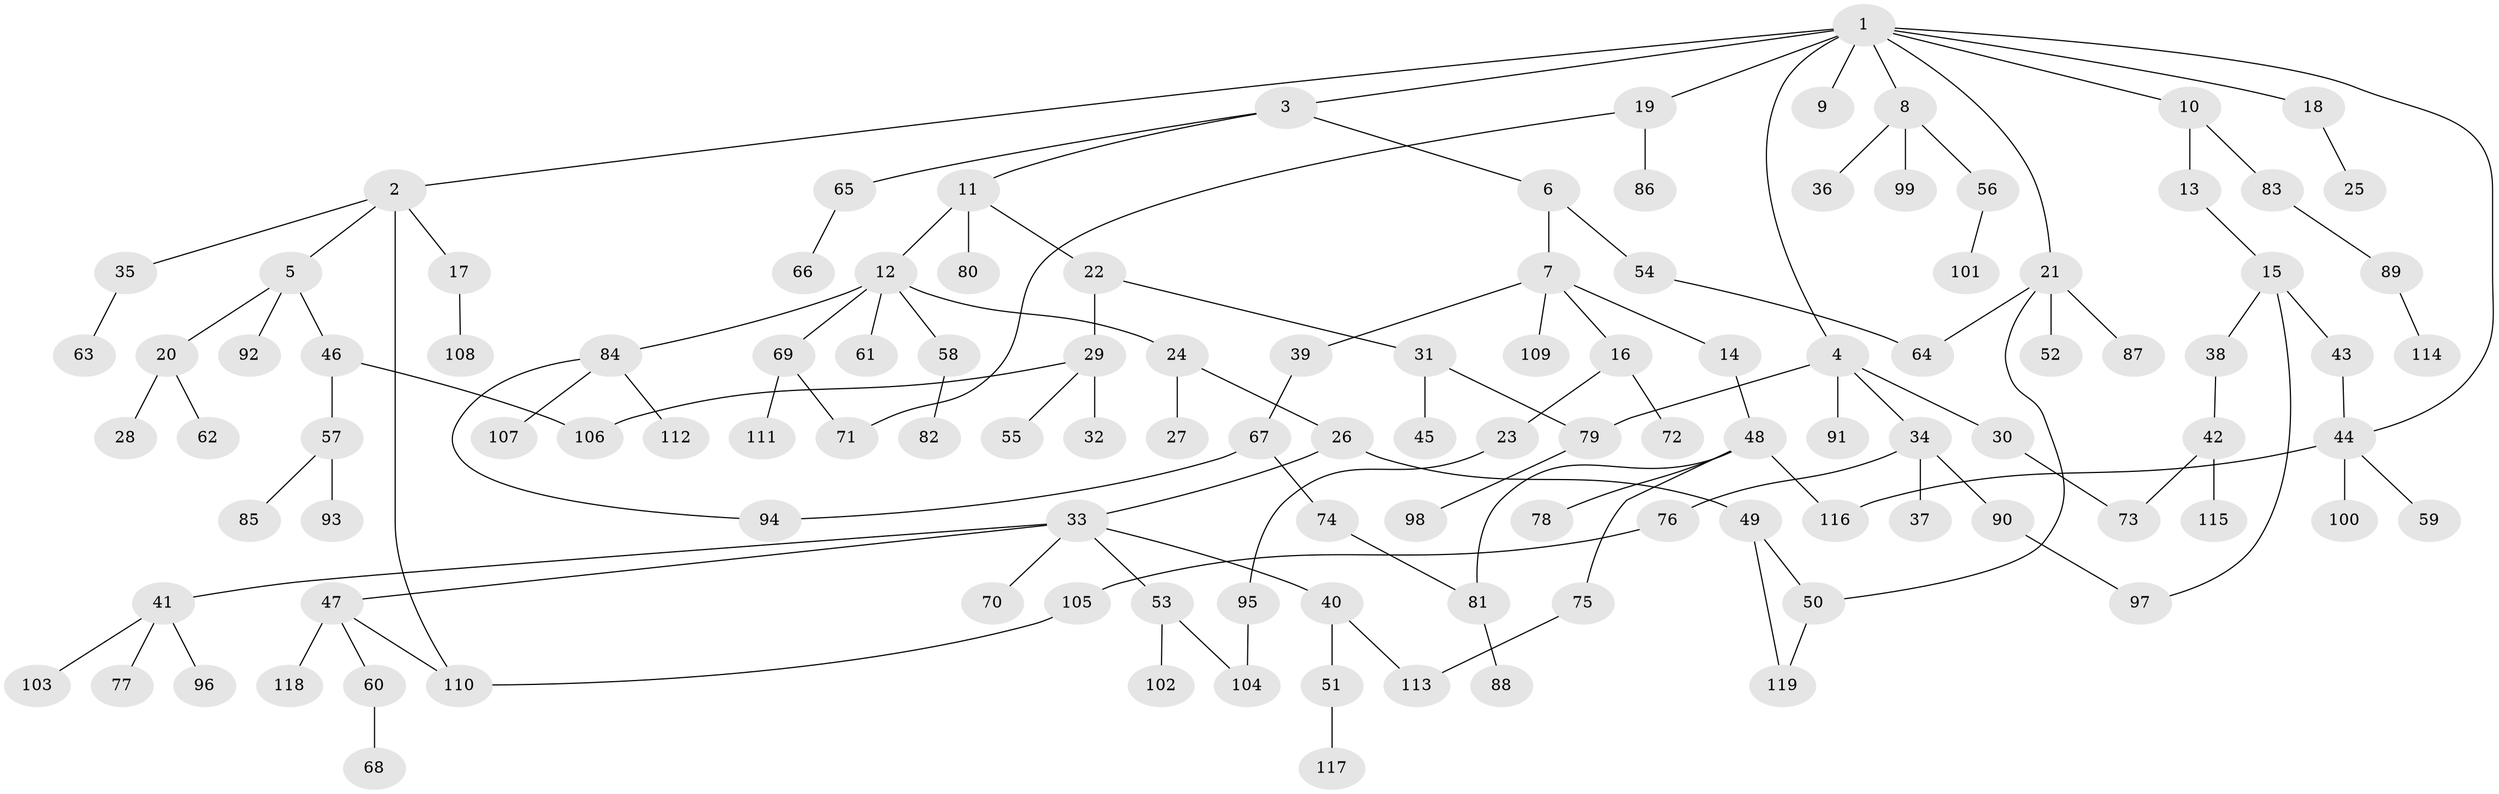 // Generated by graph-tools (version 1.1) at 2025/34/03/09/25 02:34:01]
// undirected, 119 vertices, 134 edges
graph export_dot {
graph [start="1"]
  node [color=gray90,style=filled];
  1;
  2;
  3;
  4;
  5;
  6;
  7;
  8;
  9;
  10;
  11;
  12;
  13;
  14;
  15;
  16;
  17;
  18;
  19;
  20;
  21;
  22;
  23;
  24;
  25;
  26;
  27;
  28;
  29;
  30;
  31;
  32;
  33;
  34;
  35;
  36;
  37;
  38;
  39;
  40;
  41;
  42;
  43;
  44;
  45;
  46;
  47;
  48;
  49;
  50;
  51;
  52;
  53;
  54;
  55;
  56;
  57;
  58;
  59;
  60;
  61;
  62;
  63;
  64;
  65;
  66;
  67;
  68;
  69;
  70;
  71;
  72;
  73;
  74;
  75;
  76;
  77;
  78;
  79;
  80;
  81;
  82;
  83;
  84;
  85;
  86;
  87;
  88;
  89;
  90;
  91;
  92;
  93;
  94;
  95;
  96;
  97;
  98;
  99;
  100;
  101;
  102;
  103;
  104;
  105;
  106;
  107;
  108;
  109;
  110;
  111;
  112;
  113;
  114;
  115;
  116;
  117;
  118;
  119;
  1 -- 2;
  1 -- 3;
  1 -- 4;
  1 -- 8;
  1 -- 9;
  1 -- 10;
  1 -- 18;
  1 -- 19;
  1 -- 21;
  1 -- 44;
  2 -- 5;
  2 -- 17;
  2 -- 35;
  2 -- 110;
  3 -- 6;
  3 -- 11;
  3 -- 65;
  4 -- 30;
  4 -- 34;
  4 -- 79;
  4 -- 91;
  5 -- 20;
  5 -- 46;
  5 -- 92;
  6 -- 7;
  6 -- 54;
  7 -- 14;
  7 -- 16;
  7 -- 39;
  7 -- 109;
  8 -- 36;
  8 -- 56;
  8 -- 99;
  10 -- 13;
  10 -- 83;
  11 -- 12;
  11 -- 22;
  11 -- 80;
  12 -- 24;
  12 -- 58;
  12 -- 61;
  12 -- 69;
  12 -- 84;
  13 -- 15;
  14 -- 48;
  15 -- 38;
  15 -- 43;
  15 -- 97;
  16 -- 23;
  16 -- 72;
  17 -- 108;
  18 -- 25;
  19 -- 86;
  19 -- 71;
  20 -- 28;
  20 -- 62;
  21 -- 52;
  21 -- 87;
  21 -- 64;
  21 -- 50;
  22 -- 29;
  22 -- 31;
  23 -- 95;
  24 -- 26;
  24 -- 27;
  26 -- 33;
  26 -- 49;
  29 -- 32;
  29 -- 55;
  29 -- 106;
  30 -- 73;
  31 -- 45;
  31 -- 79;
  33 -- 40;
  33 -- 41;
  33 -- 47;
  33 -- 53;
  33 -- 70;
  34 -- 37;
  34 -- 76;
  34 -- 90;
  35 -- 63;
  38 -- 42;
  39 -- 67;
  40 -- 51;
  40 -- 113;
  41 -- 77;
  41 -- 96;
  41 -- 103;
  42 -- 73;
  42 -- 115;
  43 -- 44;
  44 -- 59;
  44 -- 100;
  44 -- 116;
  46 -- 57;
  46 -- 106;
  47 -- 60;
  47 -- 118;
  47 -- 110;
  48 -- 75;
  48 -- 78;
  48 -- 116;
  48 -- 81;
  49 -- 50;
  49 -- 119;
  50 -- 119;
  51 -- 117;
  53 -- 102;
  53 -- 104;
  54 -- 64;
  56 -- 101;
  57 -- 85;
  57 -- 93;
  58 -- 82;
  60 -- 68;
  65 -- 66;
  67 -- 74;
  67 -- 94;
  69 -- 71;
  69 -- 111;
  74 -- 81;
  75 -- 113;
  76 -- 105;
  79 -- 98;
  81 -- 88;
  83 -- 89;
  84 -- 107;
  84 -- 112;
  84 -- 94;
  89 -- 114;
  90 -- 97;
  95 -- 104;
  105 -- 110;
}
